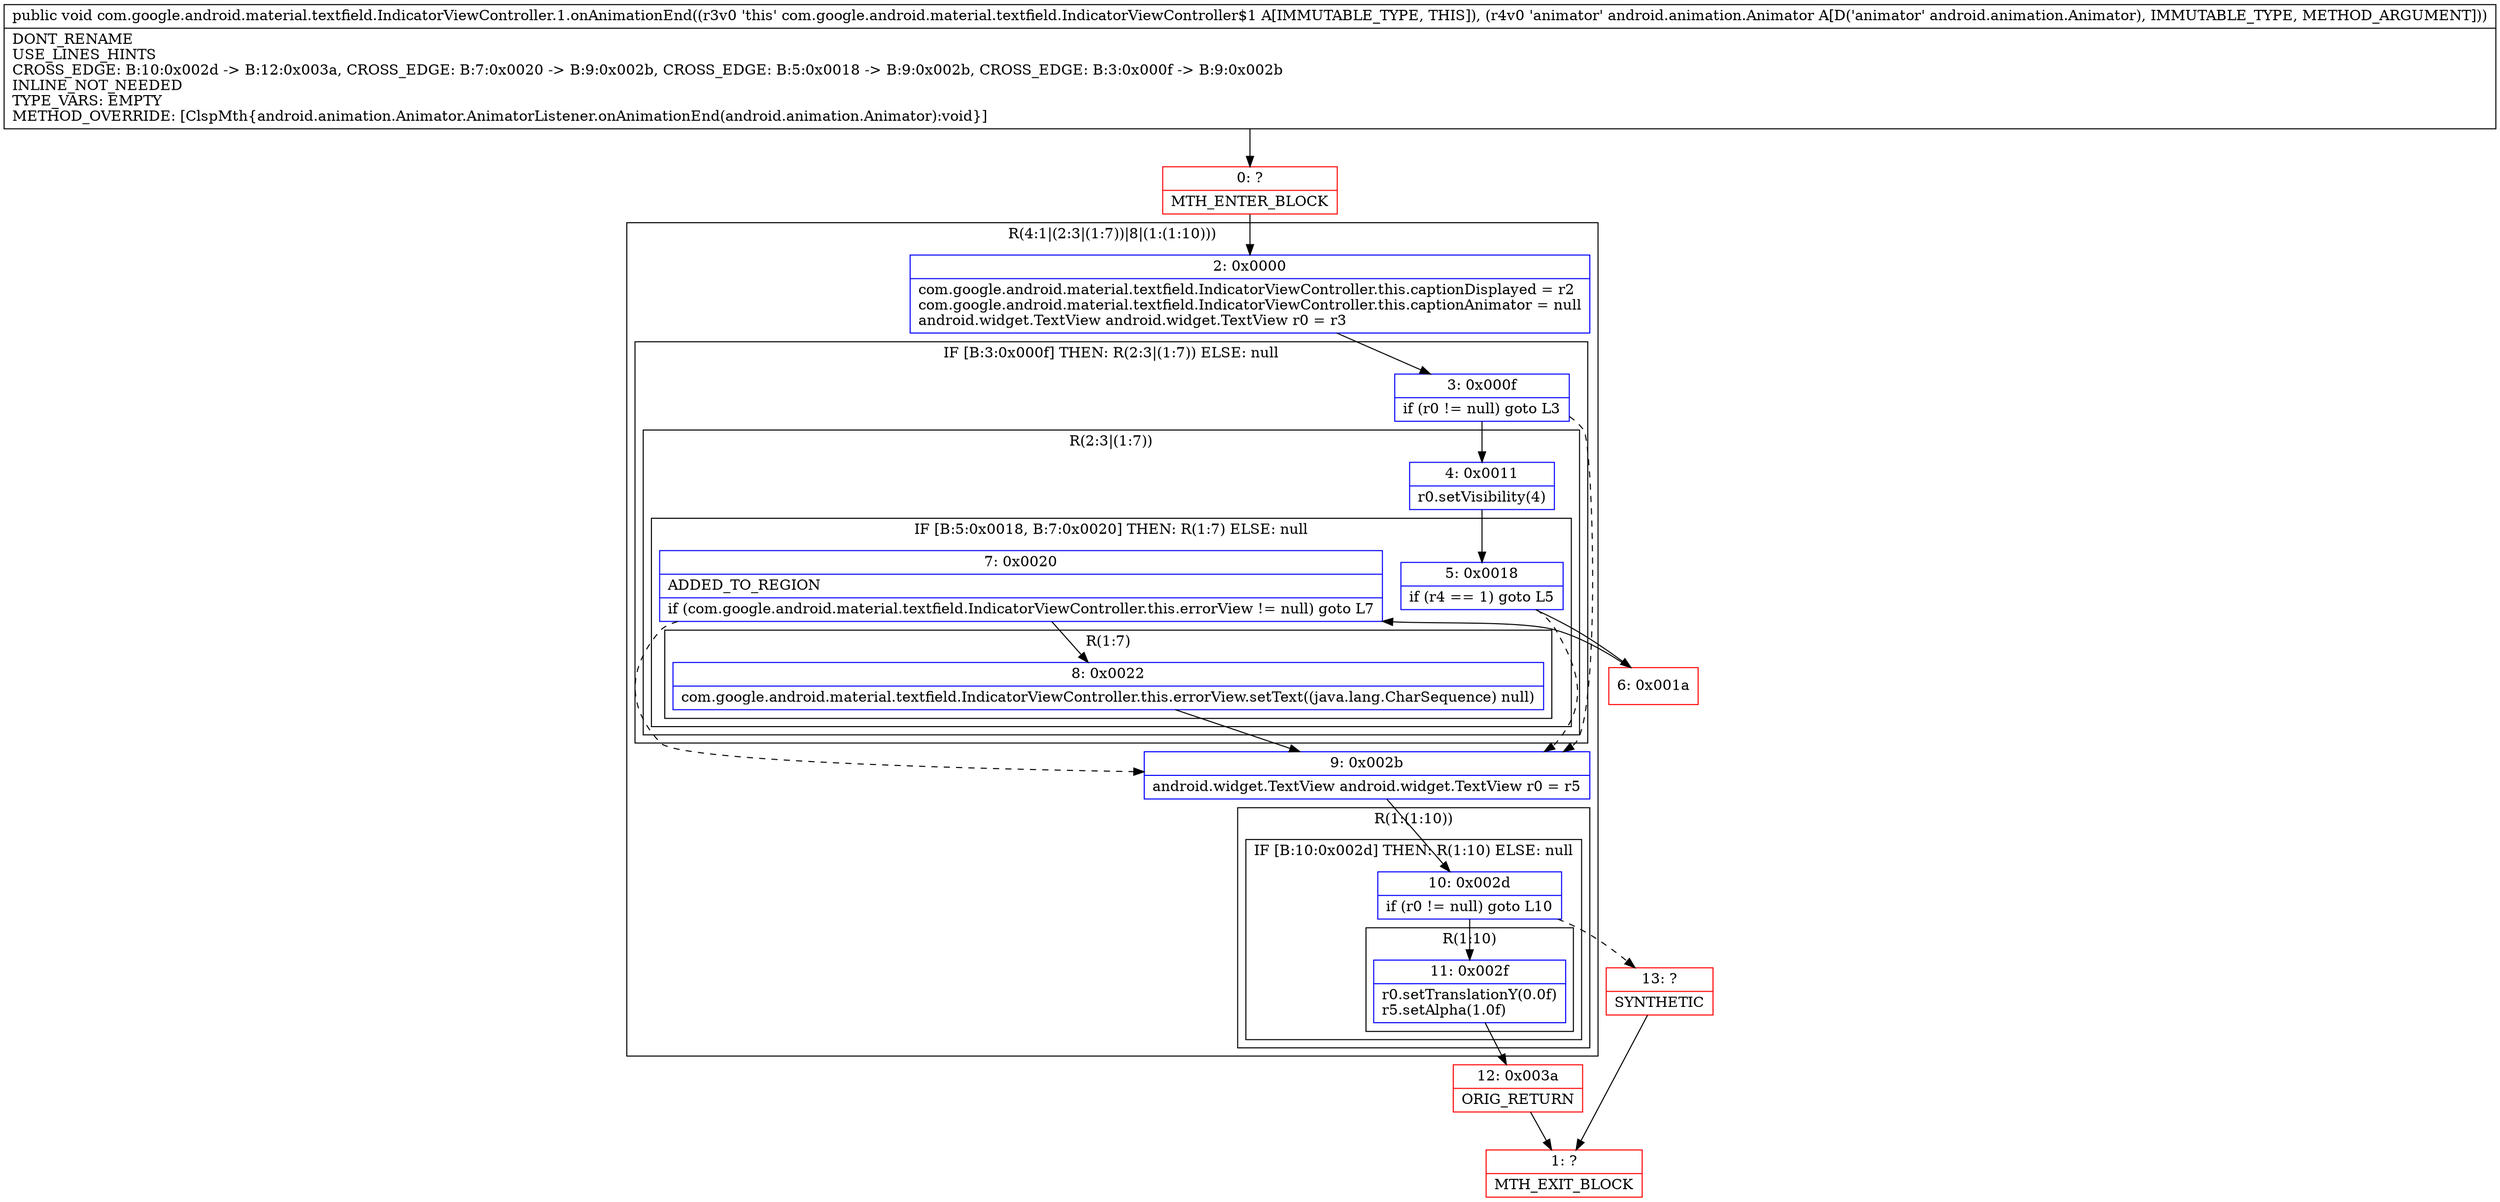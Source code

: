digraph "CFG forcom.google.android.material.textfield.IndicatorViewController.1.onAnimationEnd(Landroid\/animation\/Animator;)V" {
subgraph cluster_Region_1866853534 {
label = "R(4:1|(2:3|(1:7))|8|(1:(1:10)))";
node [shape=record,color=blue];
Node_2 [shape=record,label="{2\:\ 0x0000|com.google.android.material.textfield.IndicatorViewController.this.captionDisplayed = r2\lcom.google.android.material.textfield.IndicatorViewController.this.captionAnimator = null\landroid.widget.TextView android.widget.TextView r0 = r3\l}"];
subgraph cluster_IfRegion_1983981607 {
label = "IF [B:3:0x000f] THEN: R(2:3|(1:7)) ELSE: null";
node [shape=record,color=blue];
Node_3 [shape=record,label="{3\:\ 0x000f|if (r0 != null) goto L3\l}"];
subgraph cluster_Region_802453375 {
label = "R(2:3|(1:7))";
node [shape=record,color=blue];
Node_4 [shape=record,label="{4\:\ 0x0011|r0.setVisibility(4)\l}"];
subgraph cluster_IfRegion_1728925585 {
label = "IF [B:5:0x0018, B:7:0x0020] THEN: R(1:7) ELSE: null";
node [shape=record,color=blue];
Node_5 [shape=record,label="{5\:\ 0x0018|if (r4 == 1) goto L5\l}"];
Node_7 [shape=record,label="{7\:\ 0x0020|ADDED_TO_REGION\l|if (com.google.android.material.textfield.IndicatorViewController.this.errorView != null) goto L7\l}"];
subgraph cluster_Region_1886682 {
label = "R(1:7)";
node [shape=record,color=blue];
Node_8 [shape=record,label="{8\:\ 0x0022|com.google.android.material.textfield.IndicatorViewController.this.errorView.setText((java.lang.CharSequence) null)\l}"];
}
}
}
}
Node_9 [shape=record,label="{9\:\ 0x002b|android.widget.TextView android.widget.TextView r0 = r5\l}"];
subgraph cluster_Region_546358678 {
label = "R(1:(1:10))";
node [shape=record,color=blue];
subgraph cluster_IfRegion_668692211 {
label = "IF [B:10:0x002d] THEN: R(1:10) ELSE: null";
node [shape=record,color=blue];
Node_10 [shape=record,label="{10\:\ 0x002d|if (r0 != null) goto L10\l}"];
subgraph cluster_Region_1731872650 {
label = "R(1:10)";
node [shape=record,color=blue];
Node_11 [shape=record,label="{11\:\ 0x002f|r0.setTranslationY(0.0f)\lr5.setAlpha(1.0f)\l}"];
}
}
}
}
Node_0 [shape=record,color=red,label="{0\:\ ?|MTH_ENTER_BLOCK\l}"];
Node_6 [shape=record,color=red,label="{6\:\ 0x001a}"];
Node_12 [shape=record,color=red,label="{12\:\ 0x003a|ORIG_RETURN\l}"];
Node_1 [shape=record,color=red,label="{1\:\ ?|MTH_EXIT_BLOCK\l}"];
Node_13 [shape=record,color=red,label="{13\:\ ?|SYNTHETIC\l}"];
MethodNode[shape=record,label="{public void com.google.android.material.textfield.IndicatorViewController.1.onAnimationEnd((r3v0 'this' com.google.android.material.textfield.IndicatorViewController$1 A[IMMUTABLE_TYPE, THIS]), (r4v0 'animator' android.animation.Animator A[D('animator' android.animation.Animator), IMMUTABLE_TYPE, METHOD_ARGUMENT]))  | DONT_RENAME\lUSE_LINES_HINTS\lCROSS_EDGE: B:10:0x002d \-\> B:12:0x003a, CROSS_EDGE: B:7:0x0020 \-\> B:9:0x002b, CROSS_EDGE: B:5:0x0018 \-\> B:9:0x002b, CROSS_EDGE: B:3:0x000f \-\> B:9:0x002b\lINLINE_NOT_NEEDED\lTYPE_VARS: EMPTY\lMETHOD_OVERRIDE: [ClspMth\{android.animation.Animator.AnimatorListener.onAnimationEnd(android.animation.Animator):void\}]\l}"];
MethodNode -> Node_0;Node_2 -> Node_3;
Node_3 -> Node_4;
Node_3 -> Node_9[style=dashed];
Node_4 -> Node_5;
Node_5 -> Node_6;
Node_5 -> Node_9[style=dashed];
Node_7 -> Node_8;
Node_7 -> Node_9[style=dashed];
Node_8 -> Node_9;
Node_9 -> Node_10;
Node_10 -> Node_11;
Node_10 -> Node_13[style=dashed];
Node_11 -> Node_12;
Node_0 -> Node_2;
Node_6 -> Node_7;
Node_12 -> Node_1;
Node_13 -> Node_1;
}

